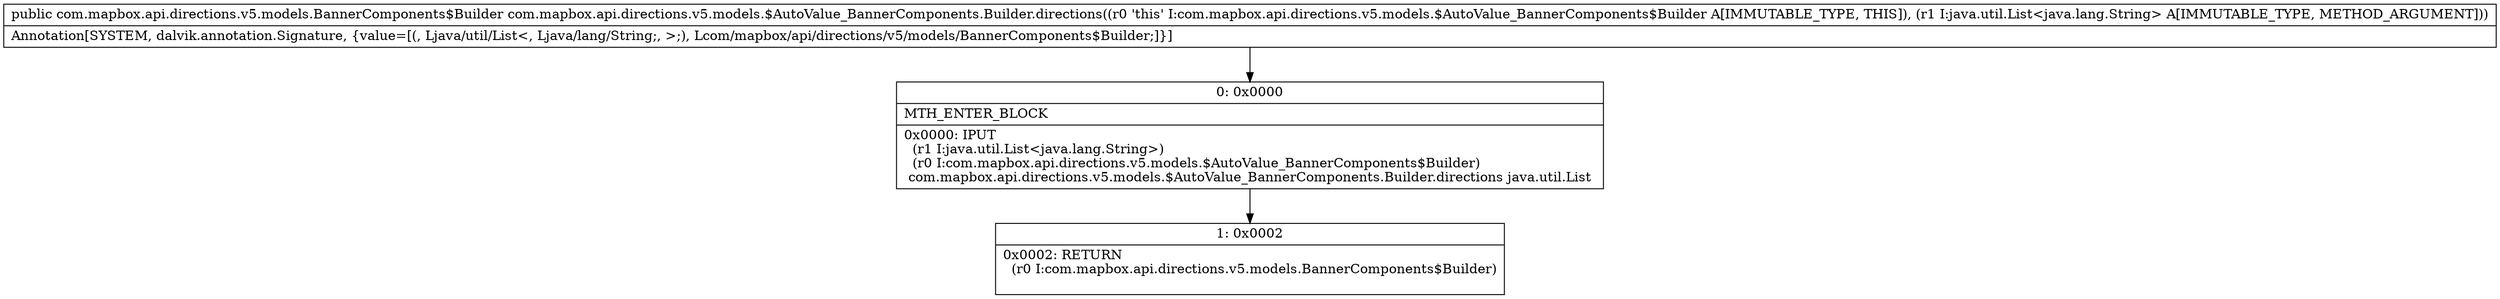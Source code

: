 digraph "CFG forcom.mapbox.api.directions.v5.models.$AutoValue_BannerComponents.Builder.directions(Ljava\/util\/List;)Lcom\/mapbox\/api\/directions\/v5\/models\/BannerComponents$Builder;" {
Node_0 [shape=record,label="{0\:\ 0x0000|MTH_ENTER_BLOCK\l|0x0000: IPUT  \l  (r1 I:java.util.List\<java.lang.String\>)\l  (r0 I:com.mapbox.api.directions.v5.models.$AutoValue_BannerComponents$Builder)\l com.mapbox.api.directions.v5.models.$AutoValue_BannerComponents.Builder.directions java.util.List \l}"];
Node_1 [shape=record,label="{1\:\ 0x0002|0x0002: RETURN  \l  (r0 I:com.mapbox.api.directions.v5.models.BannerComponents$Builder)\l \l}"];
MethodNode[shape=record,label="{public com.mapbox.api.directions.v5.models.BannerComponents$Builder com.mapbox.api.directions.v5.models.$AutoValue_BannerComponents.Builder.directions((r0 'this' I:com.mapbox.api.directions.v5.models.$AutoValue_BannerComponents$Builder A[IMMUTABLE_TYPE, THIS]), (r1 I:java.util.List\<java.lang.String\> A[IMMUTABLE_TYPE, METHOD_ARGUMENT]))  | Annotation[SYSTEM, dalvik.annotation.Signature, \{value=[(, Ljava\/util\/List\<, Ljava\/lang\/String;, \>;), Lcom\/mapbox\/api\/directions\/v5\/models\/BannerComponents$Builder;]\}]\l}"];
MethodNode -> Node_0;
Node_0 -> Node_1;
}

